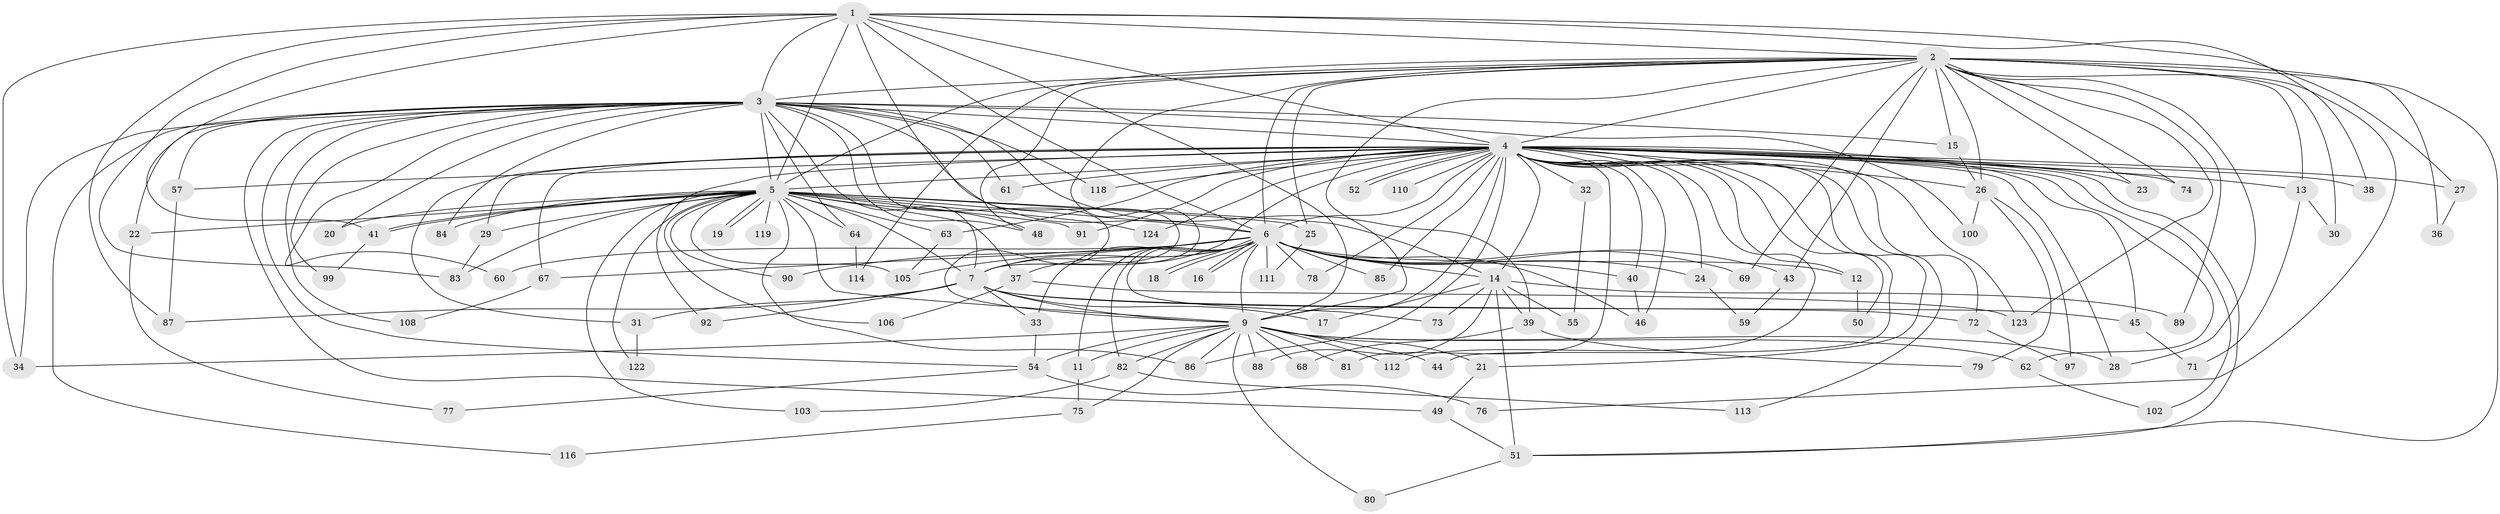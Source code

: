 // Generated by graph-tools (version 1.1) at 2025/51/02/27/25 19:51:53]
// undirected, 100 vertices, 224 edges
graph export_dot {
graph [start="1"]
  node [color=gray90,style=filled];
  1 [super="+101"];
  2 [super="+47"];
  3 [super="+95"];
  4 [super="+8"];
  5 [super="+10"];
  6 [super="+93"];
  7 [super="+96"];
  9 [super="+42"];
  11;
  12;
  13 [super="+117"];
  14 [super="+53"];
  15;
  16;
  17;
  18;
  19;
  20;
  21;
  22;
  23;
  24;
  25;
  26 [super="+104"];
  27;
  28 [super="+35"];
  29 [super="+98"];
  30;
  31;
  32;
  33 [super="+66"];
  34;
  36;
  37;
  38;
  39;
  40;
  41 [super="+58"];
  43;
  44;
  45;
  46 [super="+56"];
  48 [super="+107"];
  49 [super="+115"];
  50;
  51 [super="+70"];
  52;
  54 [super="+65"];
  55;
  57 [super="+121"];
  59;
  60;
  61;
  62;
  63;
  64;
  67;
  68;
  69;
  71;
  72;
  73;
  74;
  75;
  76;
  77;
  78;
  79;
  80;
  81;
  82;
  83;
  84;
  85;
  86 [super="+120"];
  87 [super="+94"];
  88;
  89;
  90;
  91;
  92;
  97;
  99;
  100;
  102;
  103;
  105 [super="+109"];
  106;
  108;
  110;
  111;
  112;
  113;
  114;
  116;
  118;
  119;
  122;
  123 [super="+125"];
  124;
  1 -- 2;
  1 -- 3;
  1 -- 4 [weight=2];
  1 -- 5 [weight=2];
  1 -- 6;
  1 -- 7;
  1 -- 9;
  1 -- 27;
  1 -- 38;
  1 -- 83;
  1 -- 34;
  1 -- 87;
  1 -- 41;
  2 -- 3;
  2 -- 4 [weight=2];
  2 -- 5 [weight=2];
  2 -- 6;
  2 -- 7;
  2 -- 9;
  2 -- 13 [weight=2];
  2 -- 15;
  2 -- 23;
  2 -- 25;
  2 -- 28;
  2 -- 30;
  2 -- 36;
  2 -- 43;
  2 -- 48;
  2 -- 69;
  2 -- 74;
  2 -- 76;
  2 -- 89;
  2 -- 114;
  2 -- 123;
  2 -- 26 [weight=2];
  2 -- 51;
  3 -- 4 [weight=2];
  3 -- 5 [weight=3];
  3 -- 6;
  3 -- 7 [weight=2];
  3 -- 9;
  3 -- 15;
  3 -- 20;
  3 -- 22;
  3 -- 34;
  3 -- 39;
  3 -- 49;
  3 -- 54;
  3 -- 60;
  3 -- 61;
  3 -- 64;
  3 -- 84;
  3 -- 99;
  3 -- 100;
  3 -- 108;
  3 -- 118;
  3 -- 116;
  3 -- 48;
  3 -- 57;
  4 -- 5 [weight=4];
  4 -- 6 [weight=2];
  4 -- 7 [weight=2];
  4 -- 9 [weight=2];
  4 -- 12;
  4 -- 23;
  4 -- 26;
  4 -- 40;
  4 -- 44;
  4 -- 50;
  4 -- 52;
  4 -- 52;
  4 -- 57 [weight=2];
  4 -- 61;
  4 -- 63;
  4 -- 72;
  4 -- 74;
  4 -- 86;
  4 -- 91;
  4 -- 110 [weight=2];
  4 -- 13;
  4 -- 14;
  4 -- 21;
  4 -- 24;
  4 -- 27;
  4 -- 29;
  4 -- 31;
  4 -- 32;
  4 -- 38;
  4 -- 45;
  4 -- 51;
  4 -- 62;
  4 -- 67;
  4 -- 78;
  4 -- 81;
  4 -- 85;
  4 -- 92;
  4 -- 102;
  4 -- 112;
  4 -- 113;
  4 -- 118;
  4 -- 124;
  4 -- 28;
  4 -- 46;
  4 -- 123;
  5 -- 6 [weight=2];
  5 -- 7 [weight=2];
  5 -- 9 [weight=2];
  5 -- 19;
  5 -- 19;
  5 -- 29;
  5 -- 37;
  5 -- 41;
  5 -- 41;
  5 -- 63;
  5 -- 90;
  5 -- 91;
  5 -- 103;
  5 -- 105;
  5 -- 122;
  5 -- 124;
  5 -- 64;
  5 -- 14;
  5 -- 83;
  5 -- 20;
  5 -- 84;
  5 -- 22;
  5 -- 25;
  5 -- 106;
  5 -- 48;
  5 -- 119;
  5 -- 86;
  6 -- 7;
  6 -- 9;
  6 -- 11;
  6 -- 12;
  6 -- 16;
  6 -- 16;
  6 -- 18;
  6 -- 18;
  6 -- 33 [weight=2];
  6 -- 37;
  6 -- 40;
  6 -- 43;
  6 -- 46;
  6 -- 60;
  6 -- 67;
  6 -- 69;
  6 -- 73;
  6 -- 78;
  6 -- 82;
  6 -- 85;
  6 -- 90;
  6 -- 111;
  6 -- 14;
  6 -- 105;
  6 -- 24;
  7 -- 9;
  7 -- 17;
  7 -- 31;
  7 -- 33;
  7 -- 45;
  7 -- 72;
  7 -- 87;
  7 -- 92;
  9 -- 11;
  9 -- 21;
  9 -- 28;
  9 -- 34;
  9 -- 44;
  9 -- 62;
  9 -- 68;
  9 -- 75;
  9 -- 80;
  9 -- 81;
  9 -- 82;
  9 -- 86;
  9 -- 88;
  9 -- 112;
  9 -- 54;
  11 -- 75;
  12 -- 50;
  13 -- 30;
  13 -- 71;
  14 -- 17;
  14 -- 39;
  14 -- 51;
  14 -- 55;
  14 -- 88;
  14 -- 89;
  14 -- 73;
  15 -- 26;
  21 -- 49;
  22 -- 77;
  24 -- 59;
  25 -- 111;
  26 -- 79;
  26 -- 97;
  26 -- 100;
  27 -- 36;
  29 -- 83;
  31 -- 122;
  32 -- 55;
  33 -- 54;
  37 -- 106;
  37 -- 123;
  39 -- 68;
  39 -- 79;
  40 -- 46;
  41 -- 99;
  43 -- 59;
  45 -- 71;
  49 -- 51;
  51 -- 80;
  54 -- 76;
  54 -- 77;
  57 -- 87;
  62 -- 102;
  63 -- 105;
  64 -- 114;
  67 -- 108;
  72 -- 97;
  75 -- 116;
  82 -- 103;
  82 -- 113;
}
